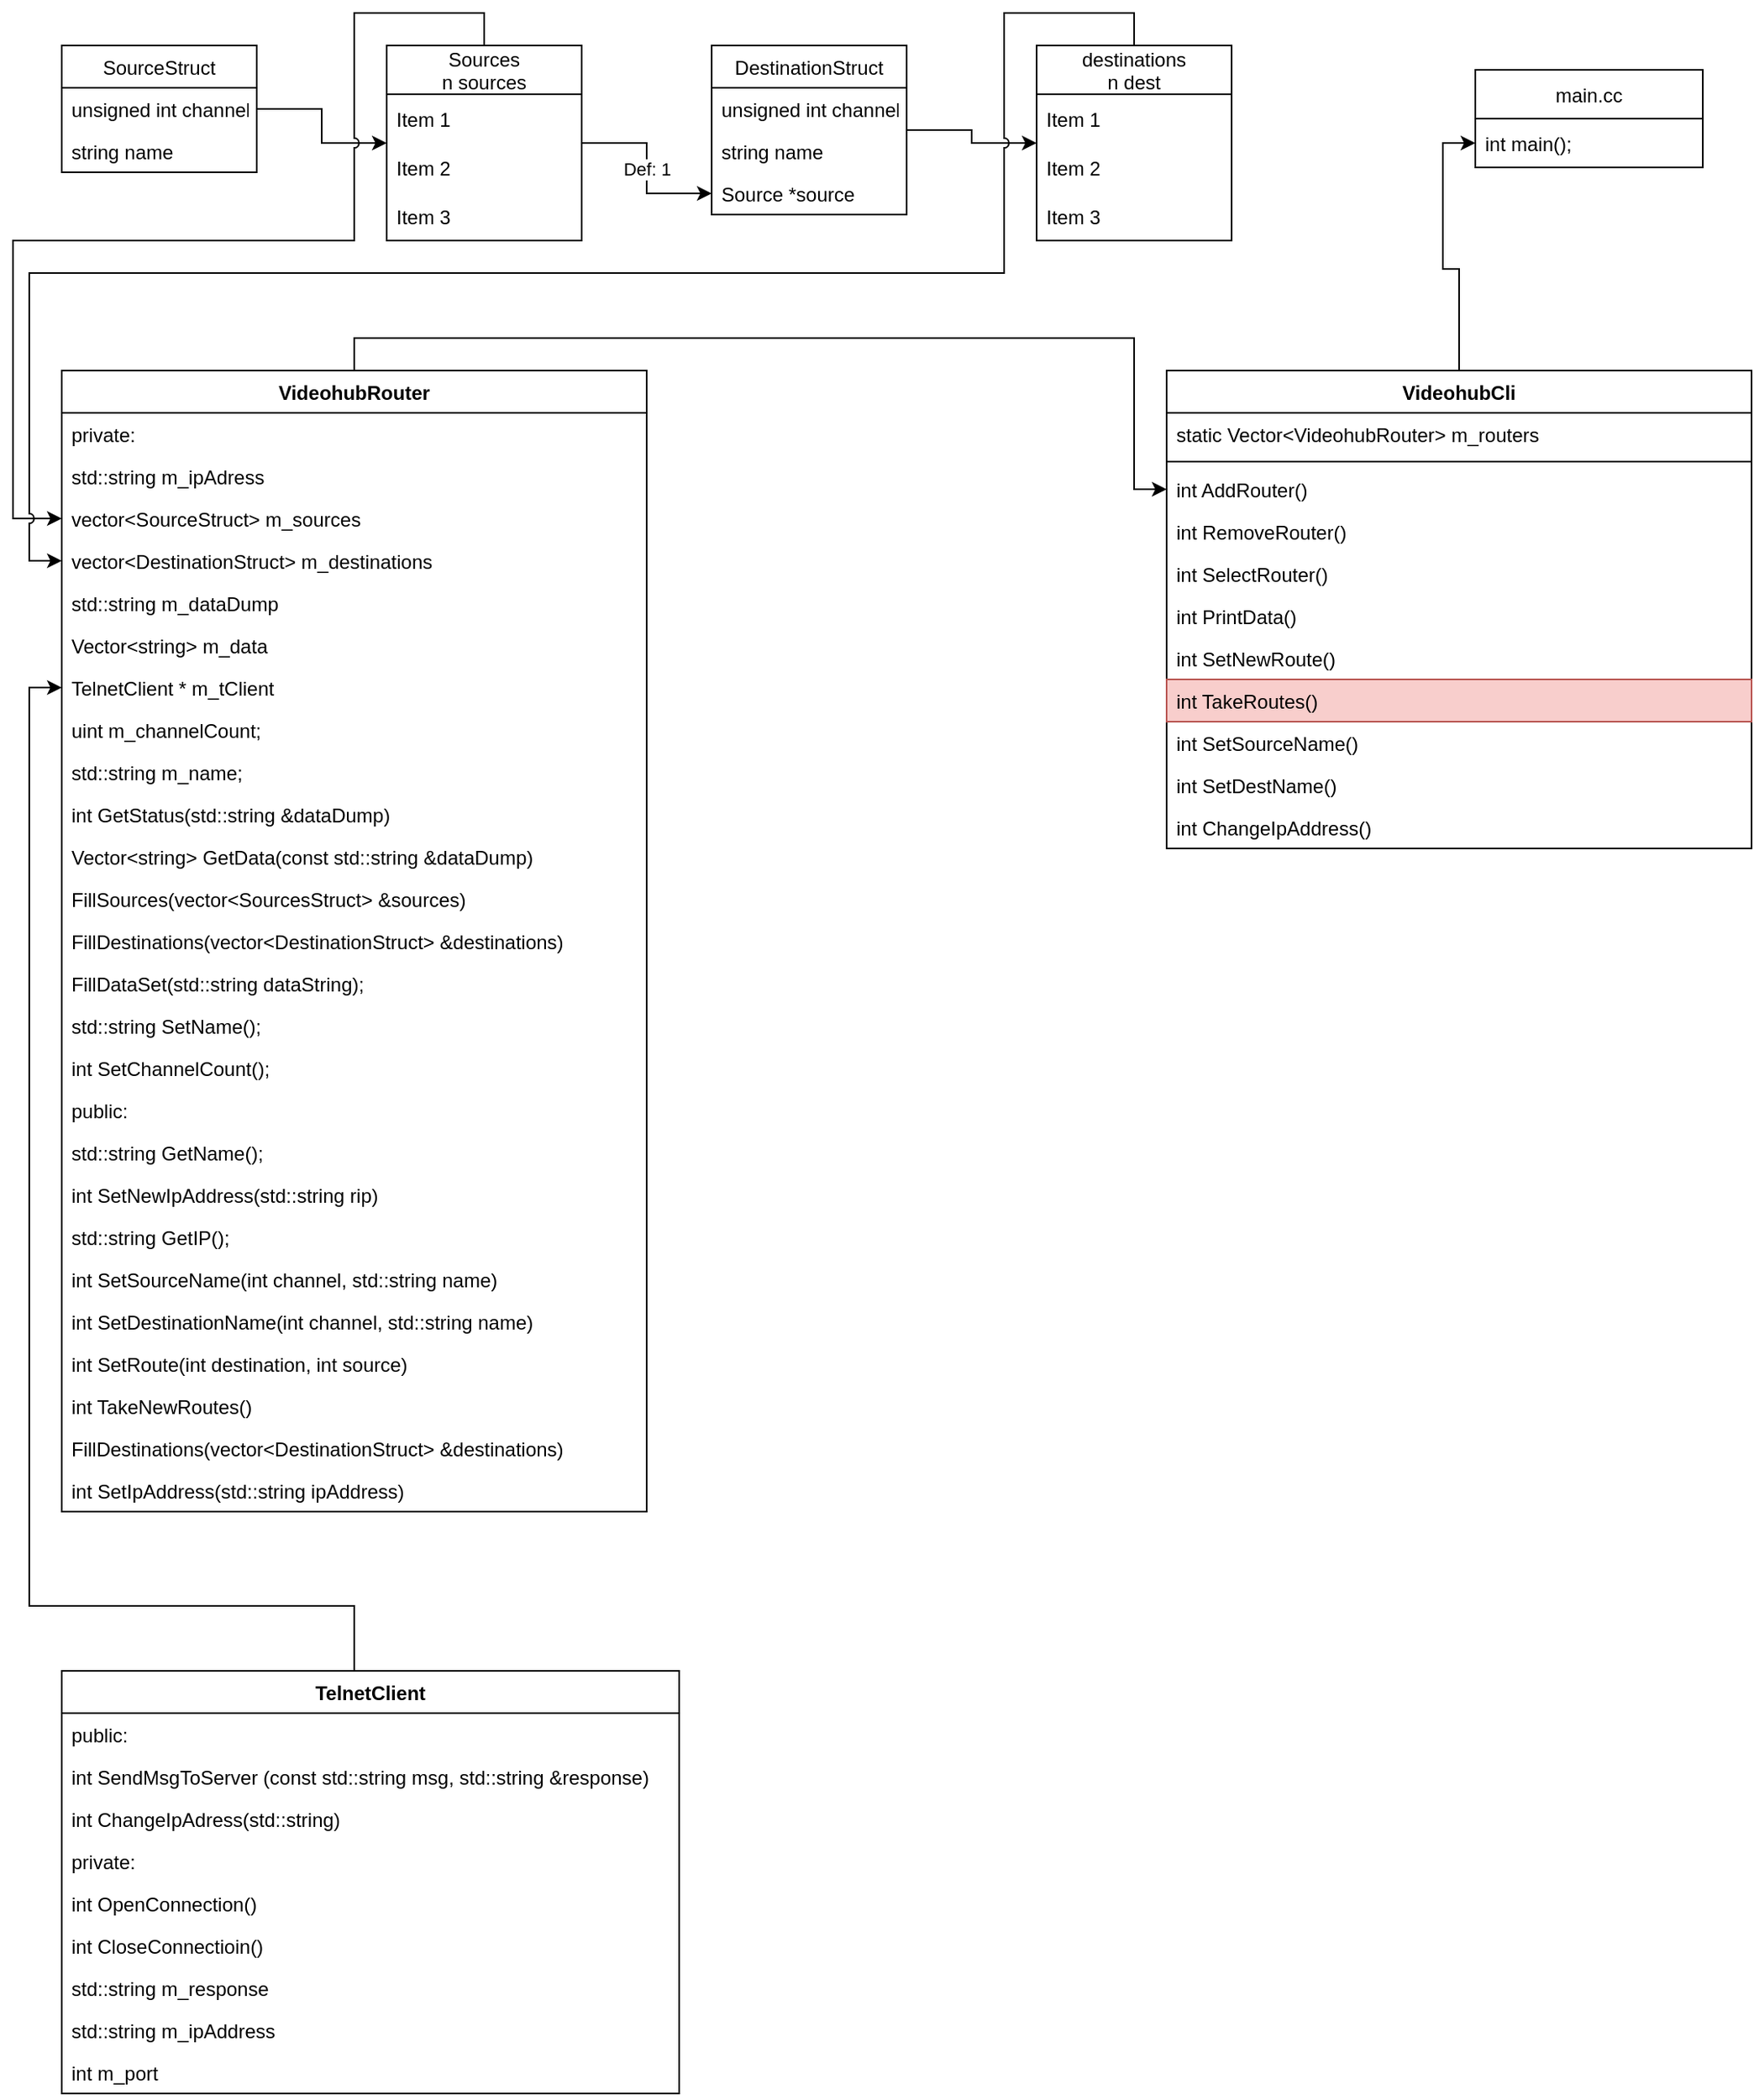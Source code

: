 <mxfile version="16.5.1" type="device"><diagram id="ykU1hyP5thKxNDC0RhFQ" name="Page-1"><mxGraphModel dx="1422" dy="875" grid="1" gridSize="10" guides="1" tooltips="1" connect="1" arrows="1" fold="1" page="1" pageScale="1" pageWidth="1169" pageHeight="827" math="0" shadow="0"><root><mxCell id="0"/><mxCell id="1" parent="0"/><mxCell id="M1Uu5FlEvmeDcBwgy7gf-7" value="SourceStruct" style="swimlane;fontStyle=0;childLayout=stackLayout;horizontal=1;startSize=26;fillColor=none;horizontalStack=0;resizeParent=1;resizeParentMax=0;resizeLast=0;collapsible=1;marginBottom=0;" parent="1" vertex="1"><mxGeometry x="40" y="40" width="120" height="78" as="geometry"/></mxCell><mxCell id="M1Uu5FlEvmeDcBwgy7gf-8" value="unsigned int channel" style="text;strokeColor=none;fillColor=none;align=left;verticalAlign=top;spacingLeft=4;spacingRight=4;overflow=hidden;rotatable=0;points=[[0,0.5],[1,0.5]];portConstraint=eastwest;" parent="M1Uu5FlEvmeDcBwgy7gf-7" vertex="1"><mxGeometry y="26" width="120" height="26" as="geometry"/></mxCell><mxCell id="M1Uu5FlEvmeDcBwgy7gf-9" value="string name" style="text;strokeColor=none;fillColor=none;align=left;verticalAlign=top;spacingLeft=4;spacingRight=4;overflow=hidden;rotatable=0;points=[[0,0.5],[1,0.5]];portConstraint=eastwest;" parent="M1Uu5FlEvmeDcBwgy7gf-7" vertex="1"><mxGeometry y="52" width="120" height="26" as="geometry"/></mxCell><mxCell id="wOJhQdNxnILW8HgRSZ6n-15" style="edgeStyle=orthogonalEdgeStyle;rounded=0;orthogonalLoop=1;jettySize=auto;html=1;" parent="1" source="M1Uu5FlEvmeDcBwgy7gf-11" target="wOJhQdNxnILW8HgRSZ6n-11" edge="1"><mxGeometry relative="1" as="geometry"/></mxCell><mxCell id="M1Uu5FlEvmeDcBwgy7gf-11" value="DestinationStruct" style="swimlane;fontStyle=0;childLayout=stackLayout;horizontal=1;startSize=26;fillColor=none;horizontalStack=0;resizeParent=1;resizeParentMax=0;resizeLast=0;collapsible=1;marginBottom=0;" parent="1" vertex="1"><mxGeometry x="440" y="40" width="120" height="104" as="geometry"/></mxCell><mxCell id="M1Uu5FlEvmeDcBwgy7gf-12" value="unsigned int channel" style="text;strokeColor=none;fillColor=none;align=left;verticalAlign=top;spacingLeft=4;spacingRight=4;overflow=hidden;rotatable=0;points=[[0,0.5],[1,0.5]];portConstraint=eastwest;" parent="M1Uu5FlEvmeDcBwgy7gf-11" vertex="1"><mxGeometry y="26" width="120" height="26" as="geometry"/></mxCell><mxCell id="M1Uu5FlEvmeDcBwgy7gf-13" value="string name" style="text;strokeColor=none;fillColor=none;align=left;verticalAlign=top;spacingLeft=4;spacingRight=4;overflow=hidden;rotatable=0;points=[[0,0.5],[1,0.5]];portConstraint=eastwest;" parent="M1Uu5FlEvmeDcBwgy7gf-11" vertex="1"><mxGeometry y="52" width="120" height="26" as="geometry"/></mxCell><mxCell id="wOJhQdNxnILW8HgRSZ6n-1" value="Source *source" style="text;strokeColor=none;fillColor=none;align=left;verticalAlign=top;spacingLeft=4;spacingRight=4;overflow=hidden;rotatable=0;points=[[0,0.5],[1,0.5]];portConstraint=eastwest;" parent="M1Uu5FlEvmeDcBwgy7gf-11" vertex="1"><mxGeometry y="78" width="120" height="26" as="geometry"/></mxCell><mxCell id="wOJhQdNxnILW8HgRSZ6n-8" value="Def: 1" style="edgeStyle=orthogonalEdgeStyle;rounded=0;orthogonalLoop=1;jettySize=auto;html=1;" parent="1" source="wOJhQdNxnILW8HgRSZ6n-3" target="wOJhQdNxnILW8HgRSZ6n-1" edge="1"><mxGeometry relative="1" as="geometry"/></mxCell><mxCell id="wOJhQdNxnILW8HgRSZ6n-3" value="Sources&#10;n sources" style="swimlane;fontStyle=0;childLayout=stackLayout;horizontal=1;startSize=30;horizontalStack=0;resizeParent=1;resizeParentMax=0;resizeLast=0;collapsible=1;marginBottom=0;" parent="1" vertex="1"><mxGeometry x="240" y="40" width="120" height="120" as="geometry"/></mxCell><mxCell id="wOJhQdNxnILW8HgRSZ6n-4" value="Item 1" style="text;strokeColor=none;fillColor=none;align=left;verticalAlign=middle;spacingLeft=4;spacingRight=4;overflow=hidden;points=[[0,0.5],[1,0.5]];portConstraint=eastwest;rotatable=0;" parent="wOJhQdNxnILW8HgRSZ6n-3" vertex="1"><mxGeometry y="30" width="120" height="30" as="geometry"/></mxCell><mxCell id="wOJhQdNxnILW8HgRSZ6n-5" value="Item 2" style="text;strokeColor=none;fillColor=none;align=left;verticalAlign=middle;spacingLeft=4;spacingRight=4;overflow=hidden;points=[[0,0.5],[1,0.5]];portConstraint=eastwest;rotatable=0;" parent="wOJhQdNxnILW8HgRSZ6n-3" vertex="1"><mxGeometry y="60" width="120" height="30" as="geometry"/></mxCell><mxCell id="wOJhQdNxnILW8HgRSZ6n-6" value="Item 3" style="text;strokeColor=none;fillColor=none;align=left;verticalAlign=middle;spacingLeft=4;spacingRight=4;overflow=hidden;points=[[0,0.5],[1,0.5]];portConstraint=eastwest;rotatable=0;" parent="wOJhQdNxnILW8HgRSZ6n-3" vertex="1"><mxGeometry y="90" width="120" height="30" as="geometry"/></mxCell><mxCell id="wOJhQdNxnILW8HgRSZ6n-7" style="edgeStyle=orthogonalEdgeStyle;rounded=0;orthogonalLoop=1;jettySize=auto;html=1;" parent="1" source="M1Uu5FlEvmeDcBwgy7gf-8" target="wOJhQdNxnILW8HgRSZ6n-3" edge="1"><mxGeometry relative="1" as="geometry"/></mxCell><mxCell id="wOJhQdNxnILW8HgRSZ6n-11" value="destinations&#10;n dest" style="swimlane;fontStyle=0;childLayout=stackLayout;horizontal=1;startSize=30;horizontalStack=0;resizeParent=1;resizeParentMax=0;resizeLast=0;collapsible=1;marginBottom=0;" parent="1" vertex="1"><mxGeometry x="640" y="40" width="120" height="120" as="geometry"/></mxCell><mxCell id="wOJhQdNxnILW8HgRSZ6n-12" value="Item 1" style="text;strokeColor=none;fillColor=none;align=left;verticalAlign=middle;spacingLeft=4;spacingRight=4;overflow=hidden;points=[[0,0.5],[1,0.5]];portConstraint=eastwest;rotatable=0;" parent="wOJhQdNxnILW8HgRSZ6n-11" vertex="1"><mxGeometry y="30" width="120" height="30" as="geometry"/></mxCell><mxCell id="wOJhQdNxnILW8HgRSZ6n-13" value="Item 2" style="text;strokeColor=none;fillColor=none;align=left;verticalAlign=middle;spacingLeft=4;spacingRight=4;overflow=hidden;points=[[0,0.5],[1,0.5]];portConstraint=eastwest;rotatable=0;" parent="wOJhQdNxnILW8HgRSZ6n-11" vertex="1"><mxGeometry y="60" width="120" height="30" as="geometry"/></mxCell><mxCell id="wOJhQdNxnILW8HgRSZ6n-14" value="Item 3" style="text;strokeColor=none;fillColor=none;align=left;verticalAlign=middle;spacingLeft=4;spacingRight=4;overflow=hidden;points=[[0,0.5],[1,0.5]];portConstraint=eastwest;rotatable=0;" parent="wOJhQdNxnILW8HgRSZ6n-11" vertex="1"><mxGeometry y="90" width="120" height="30" as="geometry"/></mxCell><mxCell id="KjCeIIz_0rtk9NLpmSg2-21" style="edgeStyle=orthogonalEdgeStyle;rounded=0;orthogonalLoop=1;jettySize=auto;html=1;" parent="1" source="8yOpbQHNtgbXSREpfG2Z-11" target="pxwbifPuT74W0pTxCj95-8" edge="1"><mxGeometry relative="1" as="geometry"><Array as="points"><mxPoint x="220" y="220"/><mxPoint x="700" y="220"/><mxPoint x="700" y="313"/></Array></mxGeometry></mxCell><mxCell id="8yOpbQHNtgbXSREpfG2Z-11" value="VideohubRouter" style="swimlane;fontStyle=1;align=center;verticalAlign=top;childLayout=stackLayout;horizontal=1;startSize=26;horizontalStack=0;resizeParent=1;resizeParentMax=0;resizeLast=0;collapsible=1;marginBottom=0;strokeColor=default;" parent="1" vertex="1"><mxGeometry x="40" y="240" width="360" height="702" as="geometry"/></mxCell><mxCell id="pxwbifPuT74W0pTxCj95-12" value="private:" style="text;strokeColor=none;fillColor=none;align=left;verticalAlign=top;spacingLeft=4;spacingRight=4;overflow=hidden;rotatable=0;points=[[0,0.5],[1,0.5]];portConstraint=eastwest;" parent="8yOpbQHNtgbXSREpfG2Z-11" vertex="1"><mxGeometry y="26" width="360" height="26" as="geometry"/></mxCell><mxCell id="8yOpbQHNtgbXSREpfG2Z-16" value="std::string m_ipAdress" style="text;strokeColor=none;fillColor=none;align=left;verticalAlign=top;spacingLeft=4;spacingRight=4;overflow=hidden;rotatable=0;points=[[0,0.5],[1,0.5]];portConstraint=eastwest;" parent="8yOpbQHNtgbXSREpfG2Z-11" vertex="1"><mxGeometry y="52" width="360" height="26" as="geometry"/></mxCell><mxCell id="8yOpbQHNtgbXSREpfG2Z-12" value="vector&lt;SourceStruct&gt; m_sources" style="text;strokeColor=none;fillColor=none;align=left;verticalAlign=top;spacingLeft=4;spacingRight=4;overflow=hidden;rotatable=0;points=[[0,0.5],[1,0.5]];portConstraint=eastwest;" parent="8yOpbQHNtgbXSREpfG2Z-11" vertex="1"><mxGeometry y="78" width="360" height="26" as="geometry"/></mxCell><mxCell id="8yOpbQHNtgbXSREpfG2Z-15" value="vector&lt;DestinationStruct&gt; m_destinations" style="text;strokeColor=none;fillColor=none;align=left;verticalAlign=top;spacingLeft=4;spacingRight=4;overflow=hidden;rotatable=0;points=[[0,0.5],[1,0.5]];portConstraint=eastwest;" parent="8yOpbQHNtgbXSREpfG2Z-11" vertex="1"><mxGeometry y="104" width="360" height="26" as="geometry"/></mxCell><mxCell id="pxwbifPuT74W0pTxCj95-10" value="std::string m_dataDump" style="text;strokeColor=none;fillColor=none;align=left;verticalAlign=top;spacingLeft=4;spacingRight=4;overflow=hidden;rotatable=0;points=[[0,0.5],[1,0.5]];portConstraint=eastwest;" parent="8yOpbQHNtgbXSREpfG2Z-11" vertex="1"><mxGeometry y="130" width="360" height="26" as="geometry"/></mxCell><mxCell id="pxwbifPuT74W0pTxCj95-9" value="Vector&lt;string&gt; m_data" style="text;strokeColor=none;fillColor=none;align=left;verticalAlign=top;spacingLeft=4;spacingRight=4;overflow=hidden;rotatable=0;points=[[0,0.5],[1,0.5]];portConstraint=eastwest;" parent="8yOpbQHNtgbXSREpfG2Z-11" vertex="1"><mxGeometry y="156" width="360" height="26" as="geometry"/></mxCell><mxCell id="KjCeIIz_0rtk9NLpmSg2-1" value="TelnetClient * m_tClient" style="text;strokeColor=none;fillColor=none;align=left;verticalAlign=top;spacingLeft=4;spacingRight=4;overflow=hidden;rotatable=0;points=[[0,0.5],[1,0.5]];portConstraint=eastwest;" parent="8yOpbQHNtgbXSREpfG2Z-11" vertex="1"><mxGeometry y="182" width="360" height="26" as="geometry"/></mxCell><mxCell id="O0NouLecPmsKj3MVPIk5-1" value="uint m_channelCount;" style="text;strokeColor=none;fillColor=none;align=left;verticalAlign=top;spacingLeft=4;spacingRight=4;overflow=hidden;rotatable=0;points=[[0,0.5],[1,0.5]];portConstraint=eastwest;" parent="8yOpbQHNtgbXSREpfG2Z-11" vertex="1"><mxGeometry y="208" width="360" height="26" as="geometry"/></mxCell><mxCell id="O0NouLecPmsKj3MVPIk5-2" value="std::string m_name;" style="text;strokeColor=none;fillColor=none;align=left;verticalAlign=top;spacingLeft=4;spacingRight=4;overflow=hidden;rotatable=0;points=[[0,0.5],[1,0.5]];portConstraint=eastwest;" parent="8yOpbQHNtgbXSREpfG2Z-11" vertex="1"><mxGeometry y="234" width="360" height="26" as="geometry"/></mxCell><mxCell id="8yOpbQHNtgbXSREpfG2Z-14" value="int GetStatus(std::string &amp;dataDump)" style="text;strokeColor=none;fillColor=none;align=left;verticalAlign=top;spacingLeft=4;spacingRight=4;overflow=hidden;rotatable=0;points=[[0,0.5],[1,0.5]];portConstraint=eastwest;" parent="8yOpbQHNtgbXSREpfG2Z-11" vertex="1"><mxGeometry y="260" width="360" height="26" as="geometry"/></mxCell><mxCell id="8yOpbQHNtgbXSREpfG2Z-17" value="Vector&lt;string&gt; GetData(const std::string &amp;dataDump)" style="text;strokeColor=none;fillColor=none;align=left;verticalAlign=top;spacingLeft=4;spacingRight=4;overflow=hidden;rotatable=0;points=[[0,0.5],[1,0.5]];portConstraint=eastwest;" parent="8yOpbQHNtgbXSREpfG2Z-11" vertex="1"><mxGeometry y="286" width="360" height="26" as="geometry"/></mxCell><mxCell id="8yOpbQHNtgbXSREpfG2Z-18" value="FillSources(vector&lt;SourcesStruct&gt; &amp;sources)" style="text;strokeColor=none;fillColor=none;align=left;verticalAlign=top;spacingLeft=4;spacingRight=4;overflow=hidden;rotatable=0;points=[[0,0.5],[1,0.5]];portConstraint=eastwest;" parent="8yOpbQHNtgbXSREpfG2Z-11" vertex="1"><mxGeometry y="312" width="360" height="26" as="geometry"/></mxCell><mxCell id="8yOpbQHNtgbXSREpfG2Z-19" value="FillDestinations(vector&lt;DestinationStruct&gt; &amp;destinations)" style="text;strokeColor=none;fillColor=none;align=left;verticalAlign=top;spacingLeft=4;spacingRight=4;overflow=hidden;rotatable=0;points=[[0,0.5],[1,0.5]];portConstraint=eastwest;" parent="8yOpbQHNtgbXSREpfG2Z-11" vertex="1"><mxGeometry y="338" width="360" height="26" as="geometry"/></mxCell><mxCell id="O0NouLecPmsKj3MVPIk5-8" value="FillDataSet(std::string dataString);" style="text;strokeColor=none;fillColor=none;align=left;verticalAlign=top;spacingLeft=4;spacingRight=4;overflow=hidden;rotatable=0;points=[[0,0.5],[1,0.5]];portConstraint=eastwest;" parent="8yOpbQHNtgbXSREpfG2Z-11" vertex="1"><mxGeometry y="364" width="360" height="26" as="geometry"/></mxCell><mxCell id="O0NouLecPmsKj3MVPIk5-4" value="std::string SetName();" style="text;strokeColor=none;fillColor=none;align=left;verticalAlign=top;spacingLeft=4;spacingRight=4;overflow=hidden;rotatable=0;points=[[0,0.5],[1,0.5]];portConstraint=eastwest;" parent="8yOpbQHNtgbXSREpfG2Z-11" vertex="1"><mxGeometry y="390" width="360" height="26" as="geometry"/></mxCell><mxCell id="KjCeIIz_0rtk9NLpmSg2-22" value="int SetChannelCount();" style="text;strokeColor=none;fillColor=none;align=left;verticalAlign=top;spacingLeft=4;spacingRight=4;overflow=hidden;rotatable=0;points=[[0,0.5],[1,0.5]];portConstraint=eastwest;" parent="8yOpbQHNtgbXSREpfG2Z-11" vertex="1"><mxGeometry y="416" width="360" height="26" as="geometry"/></mxCell><mxCell id="pxwbifPuT74W0pTxCj95-14" value="public:" style="text;strokeColor=none;fillColor=none;align=left;verticalAlign=top;spacingLeft=4;spacingRight=4;overflow=hidden;rotatable=0;points=[[0,0.5],[1,0.5]];portConstraint=eastwest;" parent="8yOpbQHNtgbXSREpfG2Z-11" vertex="1"><mxGeometry y="442" width="360" height="26" as="geometry"/></mxCell><mxCell id="O0NouLecPmsKj3MVPIk5-5" value="std::string GetName();" style="text;strokeColor=none;fillColor=none;align=left;verticalAlign=top;spacingLeft=4;spacingRight=4;overflow=hidden;rotatable=0;points=[[0,0.5],[1,0.5]];portConstraint=eastwest;" parent="8yOpbQHNtgbXSREpfG2Z-11" vertex="1"><mxGeometry y="468" width="360" height="26" as="geometry"/></mxCell><mxCell id="O0NouLecPmsKj3MVPIk5-7" value="int SetNewIpAddress(std::string rip)" style="text;strokeColor=none;fillColor=none;align=left;verticalAlign=top;spacingLeft=4;spacingRight=4;overflow=hidden;rotatable=0;points=[[0,0.5],[1,0.5]];portConstraint=eastwest;" parent="8yOpbQHNtgbXSREpfG2Z-11" vertex="1"><mxGeometry y="494" width="360" height="26" as="geometry"/></mxCell><mxCell id="O0NouLecPmsKj3MVPIk5-6" value="std::string GetIP();" style="text;strokeColor=none;fillColor=none;align=left;verticalAlign=top;spacingLeft=4;spacingRight=4;overflow=hidden;rotatable=0;points=[[0,0.5],[1,0.5]];portConstraint=eastwest;" parent="8yOpbQHNtgbXSREpfG2Z-11" vertex="1"><mxGeometry y="520" width="360" height="26" as="geometry"/></mxCell><mxCell id="8yOpbQHNtgbXSREpfG2Z-20" value="int SetSourceName(int channel, std::string name)" style="text;strokeColor=none;fillColor=none;align=left;verticalAlign=top;spacingLeft=4;spacingRight=4;overflow=hidden;rotatable=0;points=[[0,0.5],[1,0.5]];portConstraint=eastwest;" parent="8yOpbQHNtgbXSREpfG2Z-11" vertex="1"><mxGeometry y="546" width="360" height="26" as="geometry"/></mxCell><mxCell id="8yOpbQHNtgbXSREpfG2Z-21" value="int SetDestinationName(int channel, std::string name)" style="text;strokeColor=none;fillColor=none;align=left;verticalAlign=top;spacingLeft=4;spacingRight=4;overflow=hidden;rotatable=0;points=[[0,0.5],[1,0.5]];portConstraint=eastwest;" parent="8yOpbQHNtgbXSREpfG2Z-11" vertex="1"><mxGeometry y="572" width="360" height="26" as="geometry"/></mxCell><mxCell id="8yOpbQHNtgbXSREpfG2Z-22" value="int SetRoute(int destination, int source)" style="text;strokeColor=none;fillColor=none;align=left;verticalAlign=top;spacingLeft=4;spacingRight=4;overflow=hidden;rotatable=0;points=[[0,0.5],[1,0.5]];portConstraint=eastwest;" parent="8yOpbQHNtgbXSREpfG2Z-11" vertex="1"><mxGeometry y="598" width="360" height="26" as="geometry"/></mxCell><mxCell id="yAgr9NkNMyT6lo6V3sA5-1" value="int TakeNewRoutes()" style="text;strokeColor=none;fillColor=none;align=left;verticalAlign=top;spacingLeft=4;spacingRight=4;overflow=hidden;rotatable=0;points=[[0,0.5],[1,0.5]];portConstraint=eastwest;" parent="8yOpbQHNtgbXSREpfG2Z-11" vertex="1"><mxGeometry y="624" width="360" height="26" as="geometry"/></mxCell><mxCell id="O0NouLecPmsKj3MVPIk5-3" value="FillDestinations(vector&lt;DestinationStruct&gt; &amp;destinations)" style="text;strokeColor=none;fillColor=none;align=left;verticalAlign=top;spacingLeft=4;spacingRight=4;overflow=hidden;rotatable=0;points=[[0,0.5],[1,0.5]];portConstraint=eastwest;" parent="8yOpbQHNtgbXSREpfG2Z-11" vertex="1"><mxGeometry y="650" width="360" height="26" as="geometry"/></mxCell><mxCell id="ev2O1Qmvms9-q4OphPrt-3" value="int SetIpAddress(std::string ipAddress)" style="text;strokeColor=none;fillColor=none;align=left;verticalAlign=top;spacingLeft=4;spacingRight=4;overflow=hidden;rotatable=0;points=[[0,0.5],[1,0.5]];portConstraint=eastwest;" vertex="1" parent="8yOpbQHNtgbXSREpfG2Z-11"><mxGeometry y="676" width="360" height="26" as="geometry"/></mxCell><mxCell id="pxwbifPuT74W0pTxCj95-1" style="edgeStyle=orthogonalEdgeStyle;rounded=0;orthogonalLoop=1;jettySize=auto;html=1;entryX=0.5;entryY=0;entryDx=0;entryDy=0;jumpStyle=arc;endArrow=none;endFill=0;startArrow=classic;startFill=1;" parent="1" source="8yOpbQHNtgbXSREpfG2Z-12" target="wOJhQdNxnILW8HgRSZ6n-3" edge="1"><mxGeometry relative="1" as="geometry"><Array as="points"><mxPoint x="10" y="331"/><mxPoint x="10" y="160"/><mxPoint x="220" y="160"/><mxPoint x="220" y="20"/><mxPoint x="300" y="20"/></Array></mxGeometry></mxCell><mxCell id="pxwbifPuT74W0pTxCj95-2" style="edgeStyle=orthogonalEdgeStyle;rounded=0;orthogonalLoop=1;jettySize=auto;html=1;entryX=0.5;entryY=0;entryDx=0;entryDy=0;jumpStyle=arc;startArrow=classic;startFill=1;endArrow=none;endFill=0;" parent="1" source="8yOpbQHNtgbXSREpfG2Z-15" target="wOJhQdNxnILW8HgRSZ6n-11" edge="1"><mxGeometry relative="1" as="geometry"><Array as="points"><mxPoint x="20" y="357"/><mxPoint x="20" y="180"/><mxPoint x="620" y="180"/><mxPoint x="620" y="20"/><mxPoint x="700" y="20"/></Array></mxGeometry></mxCell><mxCell id="TjM9CQ6Uu7dQB8Ya_MV4-5" style="edgeStyle=orthogonalEdgeStyle;rounded=0;orthogonalLoop=1;jettySize=auto;html=1;" parent="1" source="pxwbifPuT74W0pTxCj95-4" target="TjM9CQ6Uu7dQB8Ya_MV4-4" edge="1"><mxGeometry relative="1" as="geometry"><mxPoint x="900" y="210" as="targetPoint"/></mxGeometry></mxCell><mxCell id="pxwbifPuT74W0pTxCj95-4" value="VideohubCli" style="swimlane;fontStyle=1;align=center;verticalAlign=top;childLayout=stackLayout;horizontal=1;startSize=26;horizontalStack=0;resizeParent=1;resizeParentMax=0;resizeLast=0;collapsible=1;marginBottom=0;" parent="1" vertex="1"><mxGeometry x="720" y="240" width="360" height="294" as="geometry"/></mxCell><mxCell id="pxwbifPuT74W0pTxCj95-5" value="static Vector&lt;VideohubRouter&gt; m_routers" style="text;strokeColor=none;fillColor=none;align=left;verticalAlign=top;spacingLeft=4;spacingRight=4;overflow=hidden;rotatable=0;points=[[0,0.5],[1,0.5]];portConstraint=eastwest;" parent="pxwbifPuT74W0pTxCj95-4" vertex="1"><mxGeometry y="26" width="360" height="26" as="geometry"/></mxCell><mxCell id="pxwbifPuT74W0pTxCj95-6" value="" style="line;strokeWidth=1;fillColor=none;align=left;verticalAlign=middle;spacingTop=-1;spacingLeft=3;spacingRight=3;rotatable=0;labelPosition=right;points=[];portConstraint=eastwest;" parent="pxwbifPuT74W0pTxCj95-4" vertex="1"><mxGeometry y="52" width="360" height="8" as="geometry"/></mxCell><mxCell id="pxwbifPuT74W0pTxCj95-8" value="int AddRouter()" style="text;strokeColor=none;fillColor=none;align=left;verticalAlign=top;spacingLeft=4;spacingRight=4;overflow=hidden;rotatable=0;points=[[0,0.5],[1,0.5]];portConstraint=eastwest;" parent="pxwbifPuT74W0pTxCj95-4" vertex="1"><mxGeometry y="60" width="360" height="26" as="geometry"/></mxCell><mxCell id="yAgr9NkNMyT6lo6V3sA5-4" value="int RemoveRouter()" style="text;strokeColor=none;fillColor=none;align=left;verticalAlign=top;spacingLeft=4;spacingRight=4;overflow=hidden;rotatable=0;points=[[0,0.5],[1,0.5]];portConstraint=eastwest;" parent="pxwbifPuT74W0pTxCj95-4" vertex="1"><mxGeometry y="86" width="360" height="26" as="geometry"/></mxCell><mxCell id="KjCeIIz_0rtk9NLpmSg2-17" value="int SelectRouter()" style="text;strokeColor=none;fillColor=none;align=left;verticalAlign=top;spacingLeft=4;spacingRight=4;overflow=hidden;rotatable=0;points=[[0,0.5],[1,0.5]];portConstraint=eastwest;" parent="pxwbifPuT74W0pTxCj95-4" vertex="1"><mxGeometry y="112" width="360" height="26" as="geometry"/></mxCell><mxCell id="pxwbifPuT74W0pTxCj95-7" value="int PrintData()" style="text;strokeColor=none;fillColor=none;align=left;verticalAlign=top;spacingLeft=4;spacingRight=4;overflow=hidden;rotatable=0;points=[[0,0.5],[1,0.5]];portConstraint=eastwest;" parent="pxwbifPuT74W0pTxCj95-4" vertex="1"><mxGeometry y="138" width="360" height="26" as="geometry"/></mxCell><mxCell id="yAgr9NkNMyT6lo6V3sA5-2" value="int SetNewRoute()" style="text;strokeColor=none;fillColor=none;align=left;verticalAlign=top;spacingLeft=4;spacingRight=4;overflow=hidden;rotatable=0;points=[[0,0.5],[1,0.5]];portConstraint=eastwest;" parent="pxwbifPuT74W0pTxCj95-4" vertex="1"><mxGeometry y="164" width="360" height="26" as="geometry"/></mxCell><mxCell id="ev2O1Qmvms9-q4OphPrt-4" value="int TakeRoutes()" style="text;strokeColor=#b85450;fillColor=#f8cecc;align=left;verticalAlign=top;spacingLeft=4;spacingRight=4;overflow=hidden;rotatable=0;points=[[0,0.5],[1,0.5]];portConstraint=eastwest;" vertex="1" parent="pxwbifPuT74W0pTxCj95-4"><mxGeometry y="190" width="360" height="26" as="geometry"/></mxCell><mxCell id="KjCeIIz_0rtk9NLpmSg2-18" value="int SetSourceName()" style="text;strokeColor=none;fillColor=none;align=left;verticalAlign=top;spacingLeft=4;spacingRight=4;overflow=hidden;rotatable=0;points=[[0,0.5],[1,0.5]];portConstraint=eastwest;" parent="pxwbifPuT74W0pTxCj95-4" vertex="1"><mxGeometry y="216" width="360" height="26" as="geometry"/></mxCell><mxCell id="KjCeIIz_0rtk9NLpmSg2-19" value="int SetDestName()" style="text;strokeColor=none;fillColor=none;align=left;verticalAlign=top;spacingLeft=4;spacingRight=4;overflow=hidden;rotatable=0;points=[[0,0.5],[1,0.5]];portConstraint=eastwest;" parent="pxwbifPuT74W0pTxCj95-4" vertex="1"><mxGeometry y="242" width="360" height="26" as="geometry"/></mxCell><mxCell id="ev2O1Qmvms9-q4OphPrt-1" value="int ChangeIpAddress()" style="text;strokeColor=none;fillColor=none;align=left;verticalAlign=top;spacingLeft=4;spacingRight=4;overflow=hidden;rotatable=0;points=[[0,0.5],[1,0.5]];portConstraint=eastwest;" vertex="1" parent="pxwbifPuT74W0pTxCj95-4"><mxGeometry y="268" width="360" height="26" as="geometry"/></mxCell><mxCell id="KjCeIIz_0rtk9NLpmSg2-20" style="edgeStyle=orthogonalEdgeStyle;rounded=0;orthogonalLoop=1;jettySize=auto;html=1;" parent="1" source="KjCeIIz_0rtk9NLpmSg2-2" target="KjCeIIz_0rtk9NLpmSg2-1" edge="1"><mxGeometry relative="1" as="geometry"><Array as="points"><mxPoint x="220" y="1000"/><mxPoint x="20" y="1000"/><mxPoint x="20" y="435"/></Array></mxGeometry></mxCell><mxCell id="KjCeIIz_0rtk9NLpmSg2-2" value="TelnetClient" style="swimlane;fontStyle=1;align=center;verticalAlign=top;childLayout=stackLayout;horizontal=1;startSize=26;horizontalStack=0;resizeParent=1;resizeParentMax=0;resizeLast=0;collapsible=1;marginBottom=0;" parent="1" vertex="1"><mxGeometry x="40" y="1040" width="380" height="260" as="geometry"/></mxCell><mxCell id="KjCeIIz_0rtk9NLpmSg2-5" value="public:" style="text;strokeColor=none;fillColor=none;align=left;verticalAlign=top;spacingLeft=4;spacingRight=4;overflow=hidden;rotatable=0;points=[[0,0.5],[1,0.5]];portConstraint=eastwest;" parent="KjCeIIz_0rtk9NLpmSg2-2" vertex="1"><mxGeometry y="26" width="380" height="26" as="geometry"/></mxCell><mxCell id="KjCeIIz_0rtk9NLpmSg2-9" value="int SendMsgToServer (const std::string msg, std::string &amp;response)" style="text;strokeColor=none;fillColor=none;align=left;verticalAlign=top;spacingLeft=4;spacingRight=4;overflow=hidden;rotatable=0;points=[[0,0.5],[1,0.5]];portConstraint=eastwest;" parent="KjCeIIz_0rtk9NLpmSg2-2" vertex="1"><mxGeometry y="52" width="380" height="26" as="geometry"/></mxCell><mxCell id="ev2O1Qmvms9-q4OphPrt-2" value="int ChangeIpAdress(std::string)" style="text;strokeColor=none;fillColor=none;align=left;verticalAlign=top;spacingLeft=4;spacingRight=4;overflow=hidden;rotatable=0;points=[[0,0.5],[1,0.5]];portConstraint=eastwest;" vertex="1" parent="KjCeIIz_0rtk9NLpmSg2-2"><mxGeometry y="78" width="380" height="26" as="geometry"/></mxCell><mxCell id="KjCeIIz_0rtk9NLpmSg2-13" value="private:" style="text;strokeColor=none;fillColor=none;align=left;verticalAlign=top;spacingLeft=4;spacingRight=4;overflow=hidden;rotatable=0;points=[[0,0.5],[1,0.5]];portConstraint=eastwest;" parent="KjCeIIz_0rtk9NLpmSg2-2" vertex="1"><mxGeometry y="104" width="380" height="26" as="geometry"/></mxCell><mxCell id="KjCeIIz_0rtk9NLpmSg2-14" value="int OpenConnection()" style="text;strokeColor=none;fillColor=none;align=left;verticalAlign=top;spacingLeft=4;spacingRight=4;overflow=hidden;rotatable=0;points=[[0,0.5],[1,0.5]];portConstraint=eastwest;" parent="KjCeIIz_0rtk9NLpmSg2-2" vertex="1"><mxGeometry y="130" width="380" height="26" as="geometry"/></mxCell><mxCell id="KjCeIIz_0rtk9NLpmSg2-16" value="int CloseConnectioin()" style="text;strokeColor=none;fillColor=none;align=left;verticalAlign=top;spacingLeft=4;spacingRight=4;overflow=hidden;rotatable=0;points=[[0,0.5],[1,0.5]];portConstraint=eastwest;" parent="KjCeIIz_0rtk9NLpmSg2-2" vertex="1"><mxGeometry y="156" width="380" height="26" as="geometry"/></mxCell><mxCell id="KjCeIIz_0rtk9NLpmSg2-10" value="std::string m_response" style="text;strokeColor=none;fillColor=none;align=left;verticalAlign=top;spacingLeft=4;spacingRight=4;overflow=hidden;rotatable=0;points=[[0,0.5],[1,0.5]];portConstraint=eastwest;" parent="KjCeIIz_0rtk9NLpmSg2-2" vertex="1"><mxGeometry y="182" width="380" height="26" as="geometry"/></mxCell><mxCell id="KjCeIIz_0rtk9NLpmSg2-11" value="std::string m_ipAddress" style="text;strokeColor=none;fillColor=none;align=left;verticalAlign=top;spacingLeft=4;spacingRight=4;overflow=hidden;rotatable=0;points=[[0,0.5],[1,0.5]];portConstraint=eastwest;" parent="KjCeIIz_0rtk9NLpmSg2-2" vertex="1"><mxGeometry y="208" width="380" height="26" as="geometry"/></mxCell><mxCell id="KjCeIIz_0rtk9NLpmSg2-12" value="int m_port" style="text;strokeColor=none;fillColor=none;align=left;verticalAlign=top;spacingLeft=4;spacingRight=4;overflow=hidden;rotatable=0;points=[[0,0.5],[1,0.5]];portConstraint=eastwest;" parent="KjCeIIz_0rtk9NLpmSg2-2" vertex="1"><mxGeometry y="234" width="380" height="26" as="geometry"/></mxCell><mxCell id="TjM9CQ6Uu7dQB8Ya_MV4-1" value="main.cc" style="swimlane;fontStyle=0;childLayout=stackLayout;horizontal=1;startSize=30;horizontalStack=0;resizeParent=1;resizeParentMax=0;resizeLast=0;collapsible=1;marginBottom=0;" parent="1" vertex="1"><mxGeometry x="910" y="55" width="140" height="60" as="geometry"/></mxCell><mxCell id="TjM9CQ6Uu7dQB8Ya_MV4-4" value="int main();" style="text;strokeColor=none;fillColor=none;align=left;verticalAlign=middle;spacingLeft=4;spacingRight=4;overflow=hidden;points=[[0,0.5],[1,0.5]];portConstraint=eastwest;rotatable=0;" parent="TjM9CQ6Uu7dQB8Ya_MV4-1" vertex="1"><mxGeometry y="30" width="140" height="30" as="geometry"/></mxCell></root></mxGraphModel></diagram></mxfile>